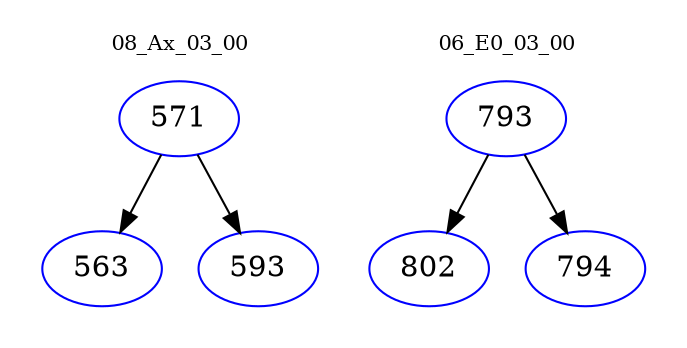 digraph{
subgraph cluster_0 {
color = white
label = "08_Ax_03_00";
fontsize=10;
T0_571 [label="571", color="blue"]
T0_571 -> T0_563 [color="black"]
T0_563 [label="563", color="blue"]
T0_571 -> T0_593 [color="black"]
T0_593 [label="593", color="blue"]
}
subgraph cluster_1 {
color = white
label = "06_E0_03_00";
fontsize=10;
T1_793 [label="793", color="blue"]
T1_793 -> T1_802 [color="black"]
T1_802 [label="802", color="blue"]
T1_793 -> T1_794 [color="black"]
T1_794 [label="794", color="blue"]
}
}
